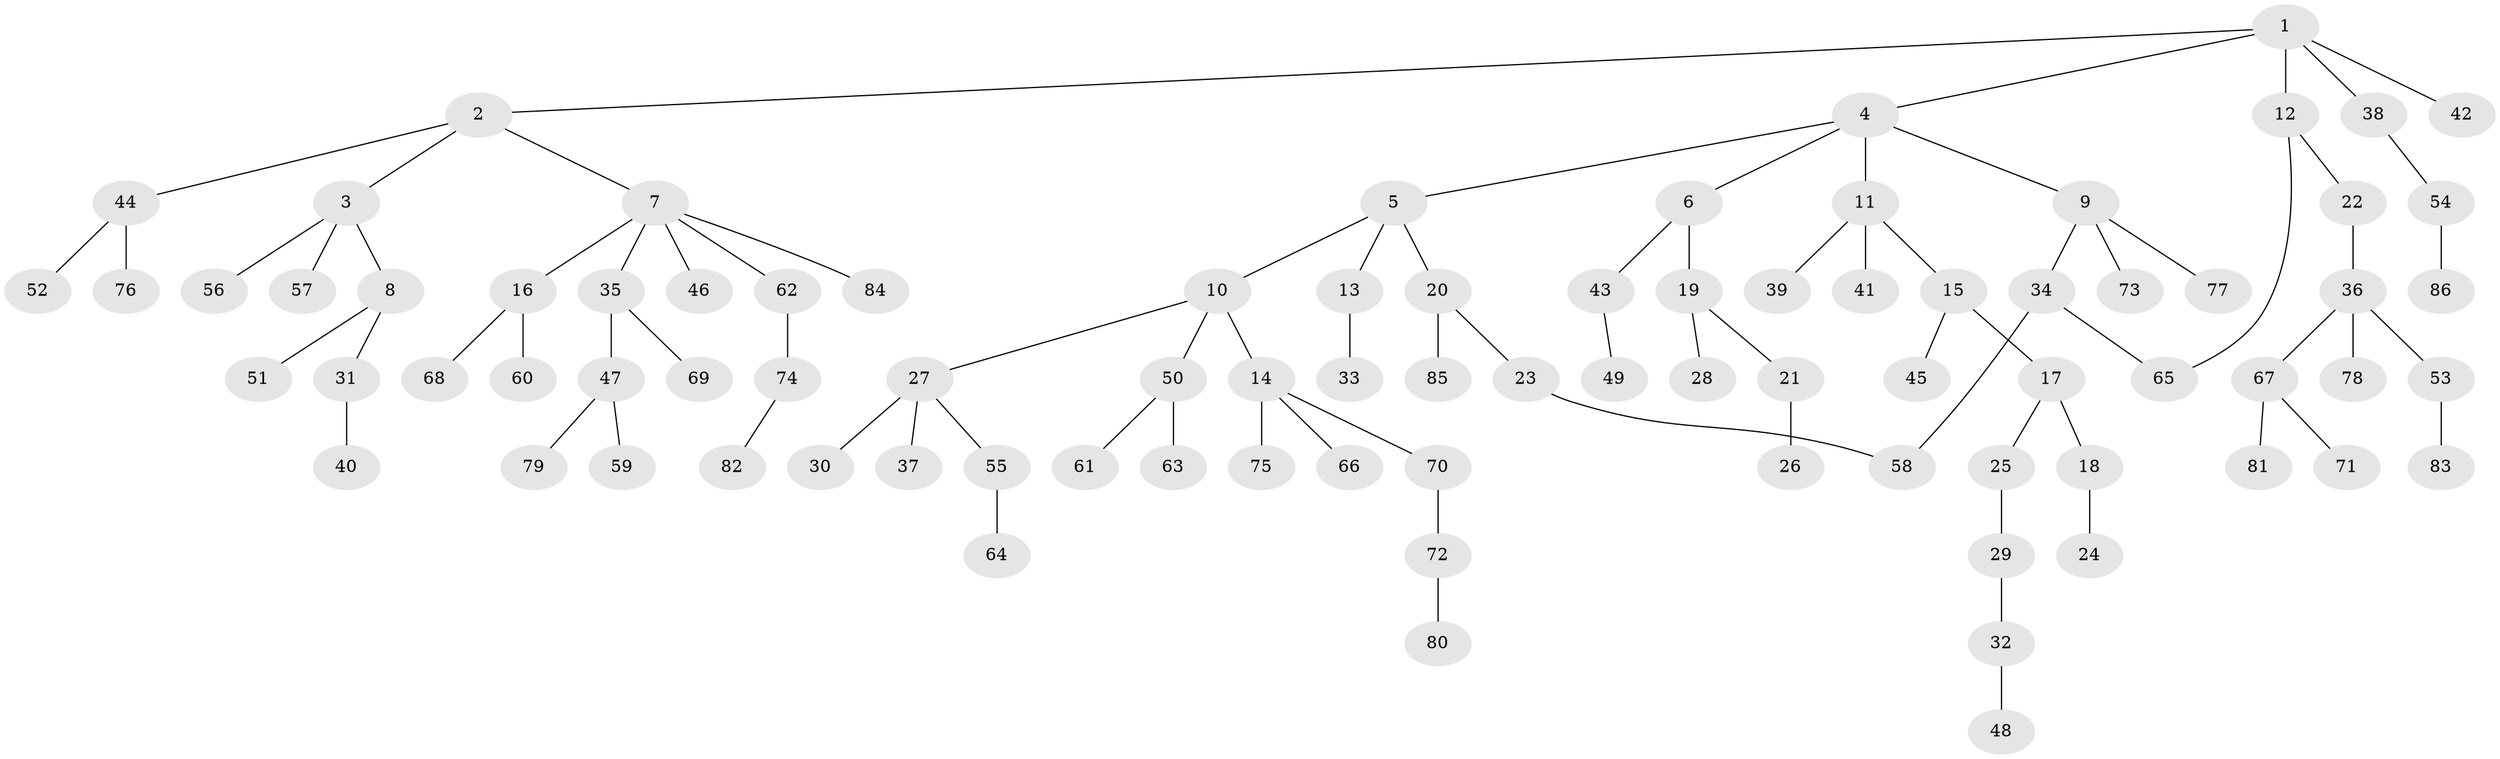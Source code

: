 // coarse degree distribution, {4: 0.06976744186046512, 3: 0.16279069767441862, 6: 0.023255813953488372, 2: 0.3953488372093023, 1: 0.3488372093023256}
// Generated by graph-tools (version 1.1) at 2025/48/03/04/25 22:48:44]
// undirected, 86 vertices, 87 edges
graph export_dot {
  node [color=gray90,style=filled];
  1;
  2;
  3;
  4;
  5;
  6;
  7;
  8;
  9;
  10;
  11;
  12;
  13;
  14;
  15;
  16;
  17;
  18;
  19;
  20;
  21;
  22;
  23;
  24;
  25;
  26;
  27;
  28;
  29;
  30;
  31;
  32;
  33;
  34;
  35;
  36;
  37;
  38;
  39;
  40;
  41;
  42;
  43;
  44;
  45;
  46;
  47;
  48;
  49;
  50;
  51;
  52;
  53;
  54;
  55;
  56;
  57;
  58;
  59;
  60;
  61;
  62;
  63;
  64;
  65;
  66;
  67;
  68;
  69;
  70;
  71;
  72;
  73;
  74;
  75;
  76;
  77;
  78;
  79;
  80;
  81;
  82;
  83;
  84;
  85;
  86;
  1 -- 2;
  1 -- 4;
  1 -- 12;
  1 -- 38;
  1 -- 42;
  2 -- 3;
  2 -- 7;
  2 -- 44;
  3 -- 8;
  3 -- 56;
  3 -- 57;
  4 -- 5;
  4 -- 6;
  4 -- 9;
  4 -- 11;
  5 -- 10;
  5 -- 13;
  5 -- 20;
  6 -- 19;
  6 -- 43;
  7 -- 16;
  7 -- 35;
  7 -- 46;
  7 -- 62;
  7 -- 84;
  8 -- 31;
  8 -- 51;
  9 -- 34;
  9 -- 73;
  9 -- 77;
  10 -- 14;
  10 -- 27;
  10 -- 50;
  11 -- 15;
  11 -- 39;
  11 -- 41;
  12 -- 22;
  12 -- 65;
  13 -- 33;
  14 -- 66;
  14 -- 70;
  14 -- 75;
  15 -- 17;
  15 -- 45;
  16 -- 60;
  16 -- 68;
  17 -- 18;
  17 -- 25;
  18 -- 24;
  19 -- 21;
  19 -- 28;
  20 -- 23;
  20 -- 85;
  21 -- 26;
  22 -- 36;
  23 -- 58;
  25 -- 29;
  27 -- 30;
  27 -- 37;
  27 -- 55;
  29 -- 32;
  31 -- 40;
  32 -- 48;
  34 -- 58;
  34 -- 65;
  35 -- 47;
  35 -- 69;
  36 -- 53;
  36 -- 67;
  36 -- 78;
  38 -- 54;
  43 -- 49;
  44 -- 52;
  44 -- 76;
  47 -- 59;
  47 -- 79;
  50 -- 61;
  50 -- 63;
  53 -- 83;
  54 -- 86;
  55 -- 64;
  62 -- 74;
  67 -- 71;
  67 -- 81;
  70 -- 72;
  72 -- 80;
  74 -- 82;
}
